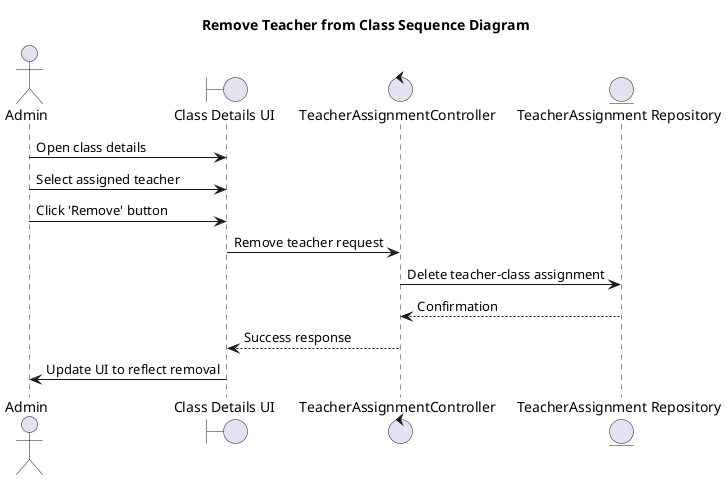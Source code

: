 @startuml RemoveTeacher
title Remove Teacher from Class Sequence Diagram

actor Admin
boundary "Class Details UI"
control "TeacherAssignmentController"
entity "TeacherAssignment Repository"

Admin -> "Class Details UI" : Open class details
Admin -> "Class Details UI" : Select assigned teacher
Admin -> "Class Details UI" : Click 'Remove' button
"Class Details UI" -> "TeacherAssignmentController" : Remove teacher request
"TeacherAssignmentController" -> "TeacherAssignment Repository" : Delete teacher-class assignment
"TeacherAssignment Repository" --> "TeacherAssignmentController" : Confirmation
"TeacherAssignmentController" --> "Class Details UI" : Success response
"Class Details UI" -> Admin : Update UI to reflect removal

@enduml
